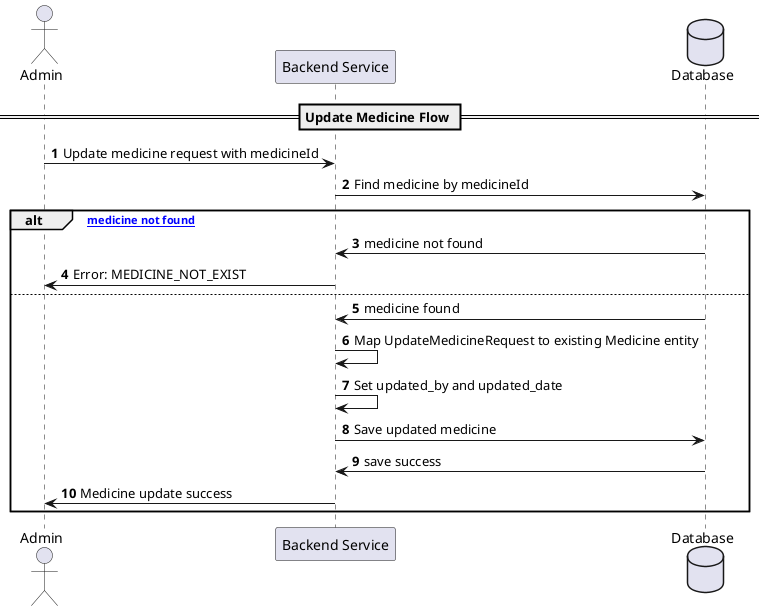 @startuml
autonumber

actor Admin as "Admin"
participant Backend as "Backend Service"
database DB as "Database"

== Update Medicine Flow ==
Admin -> Backend: Update medicine request with medicineId
Backend -> DB: Find medicine by medicineId
alt ["medicine not found"]
    DB -> Backend: medicine not found
    Backend -> Admin: Error: MEDICINE_NOT_EXIST
else
    DB -> Backend: medicine found
    Backend -> Backend: Map UpdateMedicineRequest to existing Medicine entity
    Backend -> Backend: Set updated_by and updated_date
    Backend -> DB: Save updated medicine
    DB -> Backend: save success
    Backend -> Admin: Medicine update success
end
@enduml
